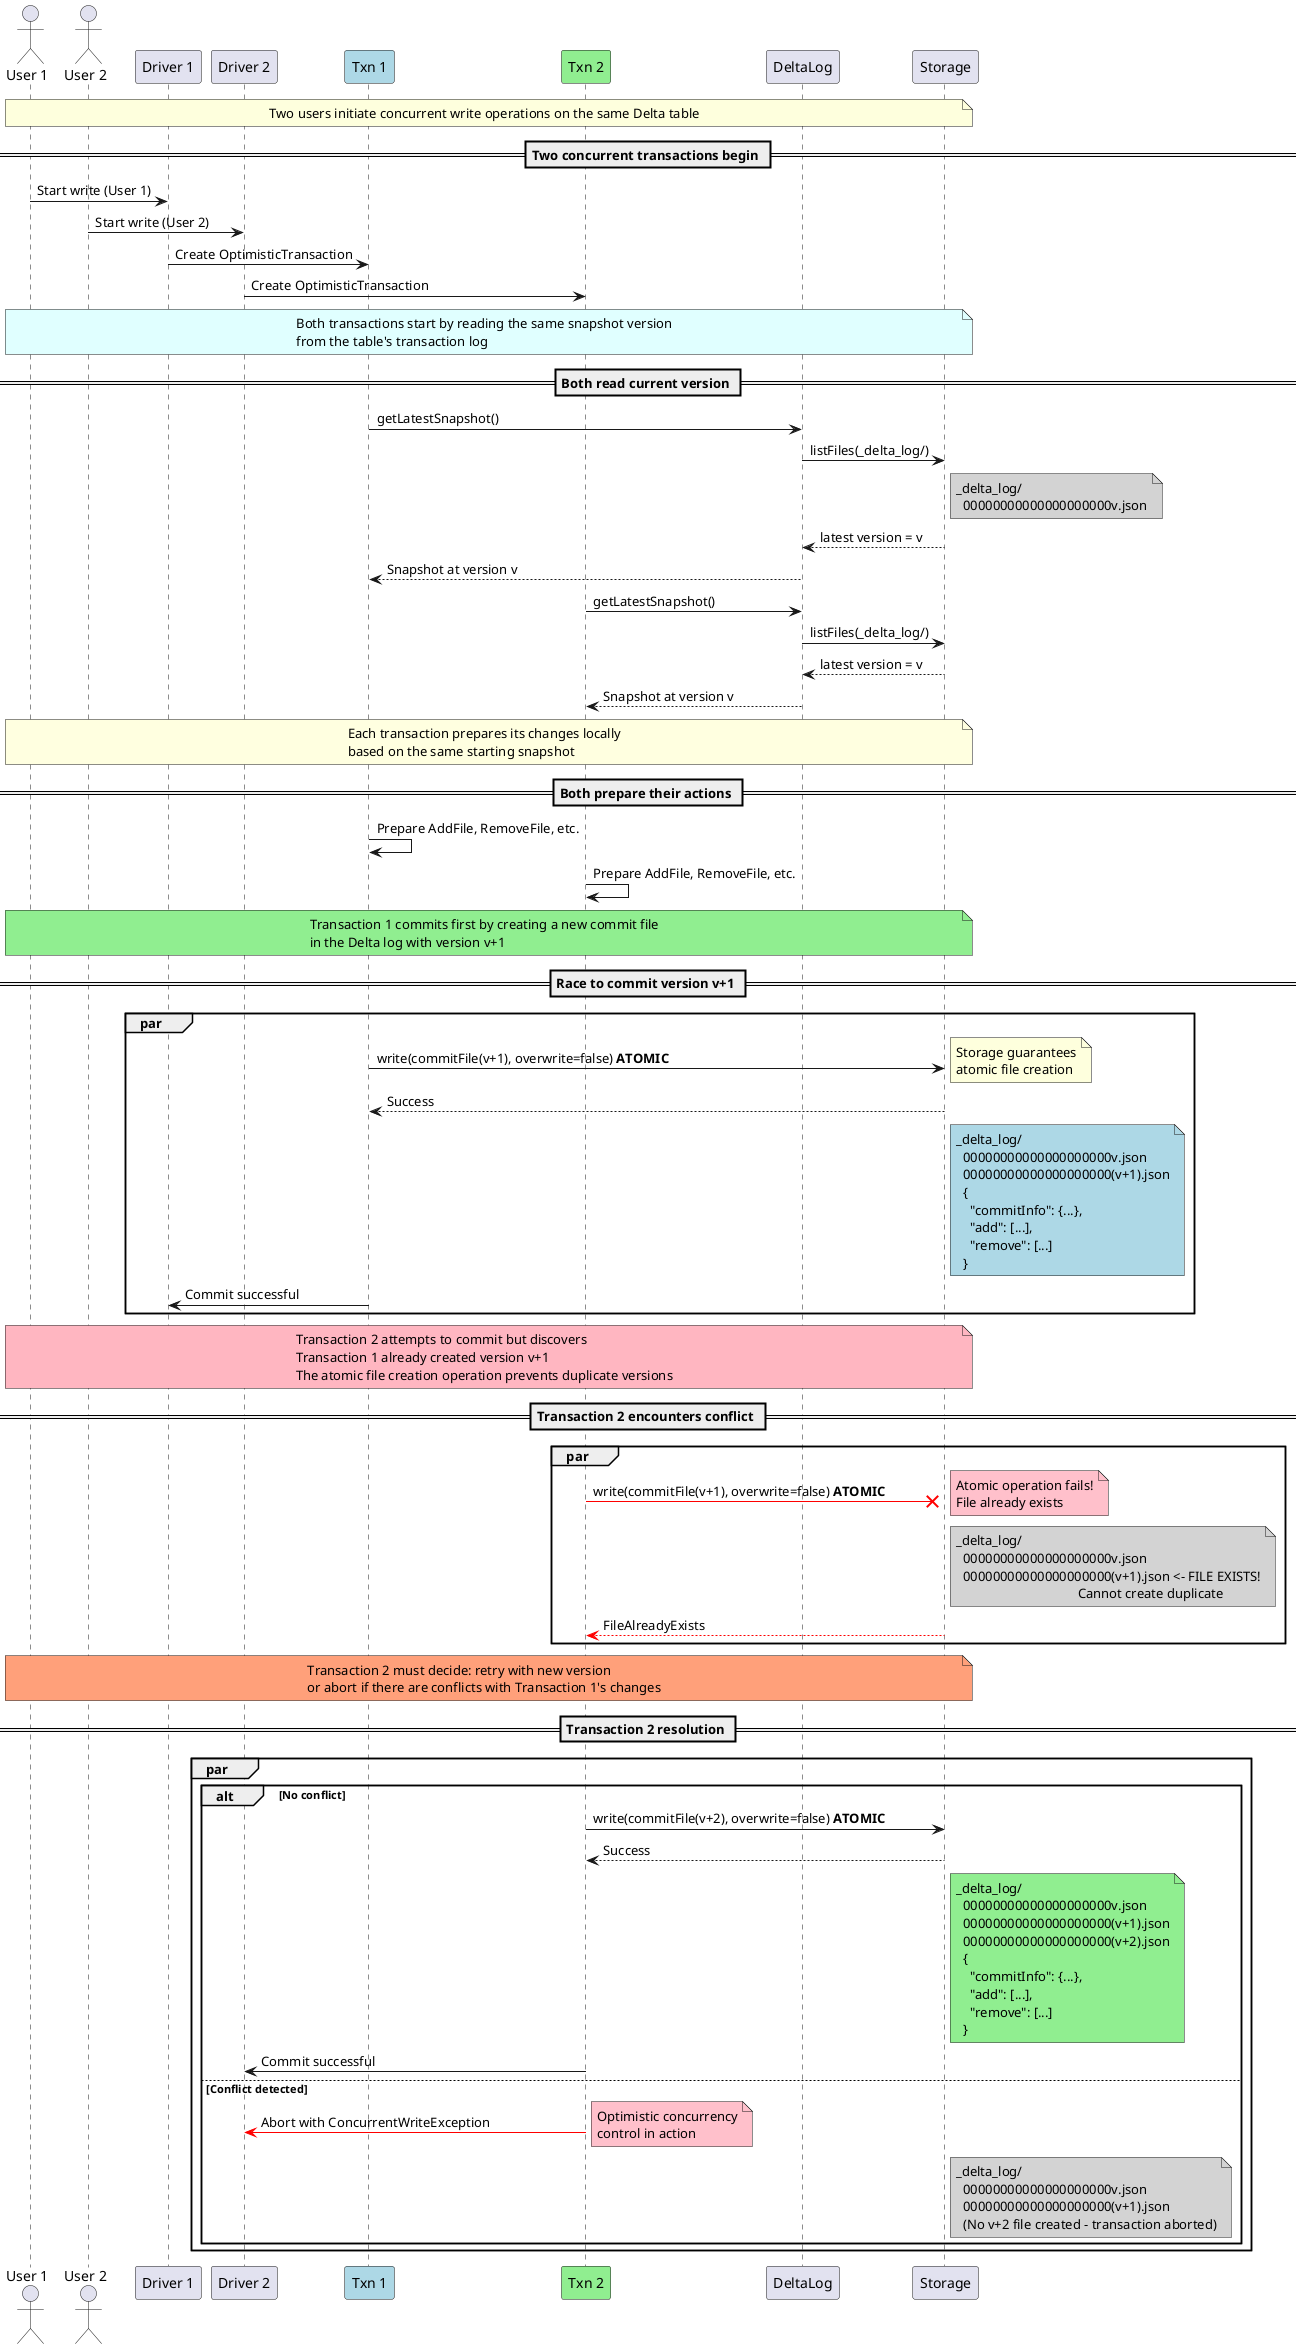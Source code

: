 @startuml

' @step {"name":"Two concurrent transactions begin", "newPage":true}
actor "User 1" as U1
actor "User 2" as U2
participant "Driver 1" as D1
participant "Driver 2" as D2
participant "Txn 1" as T1 #LightBlue
participant "Txn 2" as T2 #LightGreen
participant "DeltaLog" as DL
participant "Storage" as S

note across: Two users initiate concurrent write operations on the same Delta table

== Two concurrent transactions begin ==
U1 -> D1 : Start write (User 1)
U2 -> D2 : Start write (User 2)

D1 -> T1 : Create OptimisticTransaction
D2 -> T2 : Create OptimisticTransaction

' @step {"name":"Both read current version", "newPage":true}
note across #LightCyan: Both transactions start by reading the same snapshot version\nfrom the table's transaction log

== Both read current version ==
T1 -> DL : getLatestSnapshot()
DL -> S : listFiles(_delta_log/)
note right of S #LightGrey
  _delta_log/
    00000000000000000000v.json
end note
S --> DL : latest version = v
DL --> T1 : Snapshot at version v

T2 -> DL : getLatestSnapshot()
DL -> S : listFiles(_delta_log/)
S --> DL : latest version = v
DL --> T2 : Snapshot at version v

' @step {"name":"Both prepare their actions", "newPage":true}
note across #LightYellow: Each transaction prepares its changes locally\nbased on the same starting snapshot

== Both prepare their actions ==
T1 -> T1 : Prepare AddFile, RemoveFile, etc.
T2 -> T2 : Prepare AddFile, RemoveFile, etc.

' @step {"name":"Race to commit version v+1", "newPage":true}
note across #LightGreen: Transaction 1 commits first by creating a new commit file\nin the Delta log with version v+1

== Race to commit version v+1 ==
par
    T1 -> S : write(commitFile(v+1), overwrite=false) **ATOMIC**
    note right: Storage guarantees\natomic file creation
    S --> T1 : Success
    note right of S #LightBlue
      _delta_log/
        00000000000000000000v.json
        00000000000000000000(v+1).json
        {
          "commitInfo": {...},
          "add": [...],
          "remove": [...]
        }
    end note
    T1 -> D1 : Commit successful
end

' @step {"name":"Transaction 2 encounters conflict", "newPage":true}
note across #LightPink: Transaction 2 attempts to commit but discovers\nTransaction 1 already created version v+1\nThe atomic file creation operation prevents duplicate versions

== Transaction 2 encounters conflict ==
par
    T2 -[#red]x S : write(commitFile(v+1), overwrite=false) **ATOMIC**
    note right #pink: Atomic operation fails!\nFile already exists
    note right of S #LightGrey
      _delta_log/
        00000000000000000000v.json
        00000000000000000000(v+1).json <- FILE EXISTS!
                                          Cannot create duplicate
    end note
    S -[#red]-> T2 : FileAlreadyExists
end

' @step {"name":"Transaction 2 resolution", "newPage":true}
note across #LightSalmon: Transaction 2 must decide: retry with new version\nor abort if there are conflicts with Transaction 1's changes

== Transaction 2 resolution ==
par
    alt No conflict
        T2 -> S : write(commitFile(v+2), overwrite=false) **ATOMIC**
        S --> T2 : Success
        note right of S #LightGreen
          _delta_log/
            00000000000000000000v.json
            00000000000000000000(v+1).json
            00000000000000000000(v+2).json
            {
              "commitInfo": {...},
              "add": [...],
              "remove": [...]
            }
        end note
        T2 -> D2 : Commit successful
    else Conflict detected
        T2 -[#red]> D2 : Abort with ConcurrentWriteException
        note right #pink: Optimistic concurrency\ncontrol in action
        note right of S #LightGrey
          _delta_log/
            00000000000000000000v.json
            00000000000000000000(v+1).json
            (No v+2 file created - transaction aborted)
        end note
    end
end

@enduml
